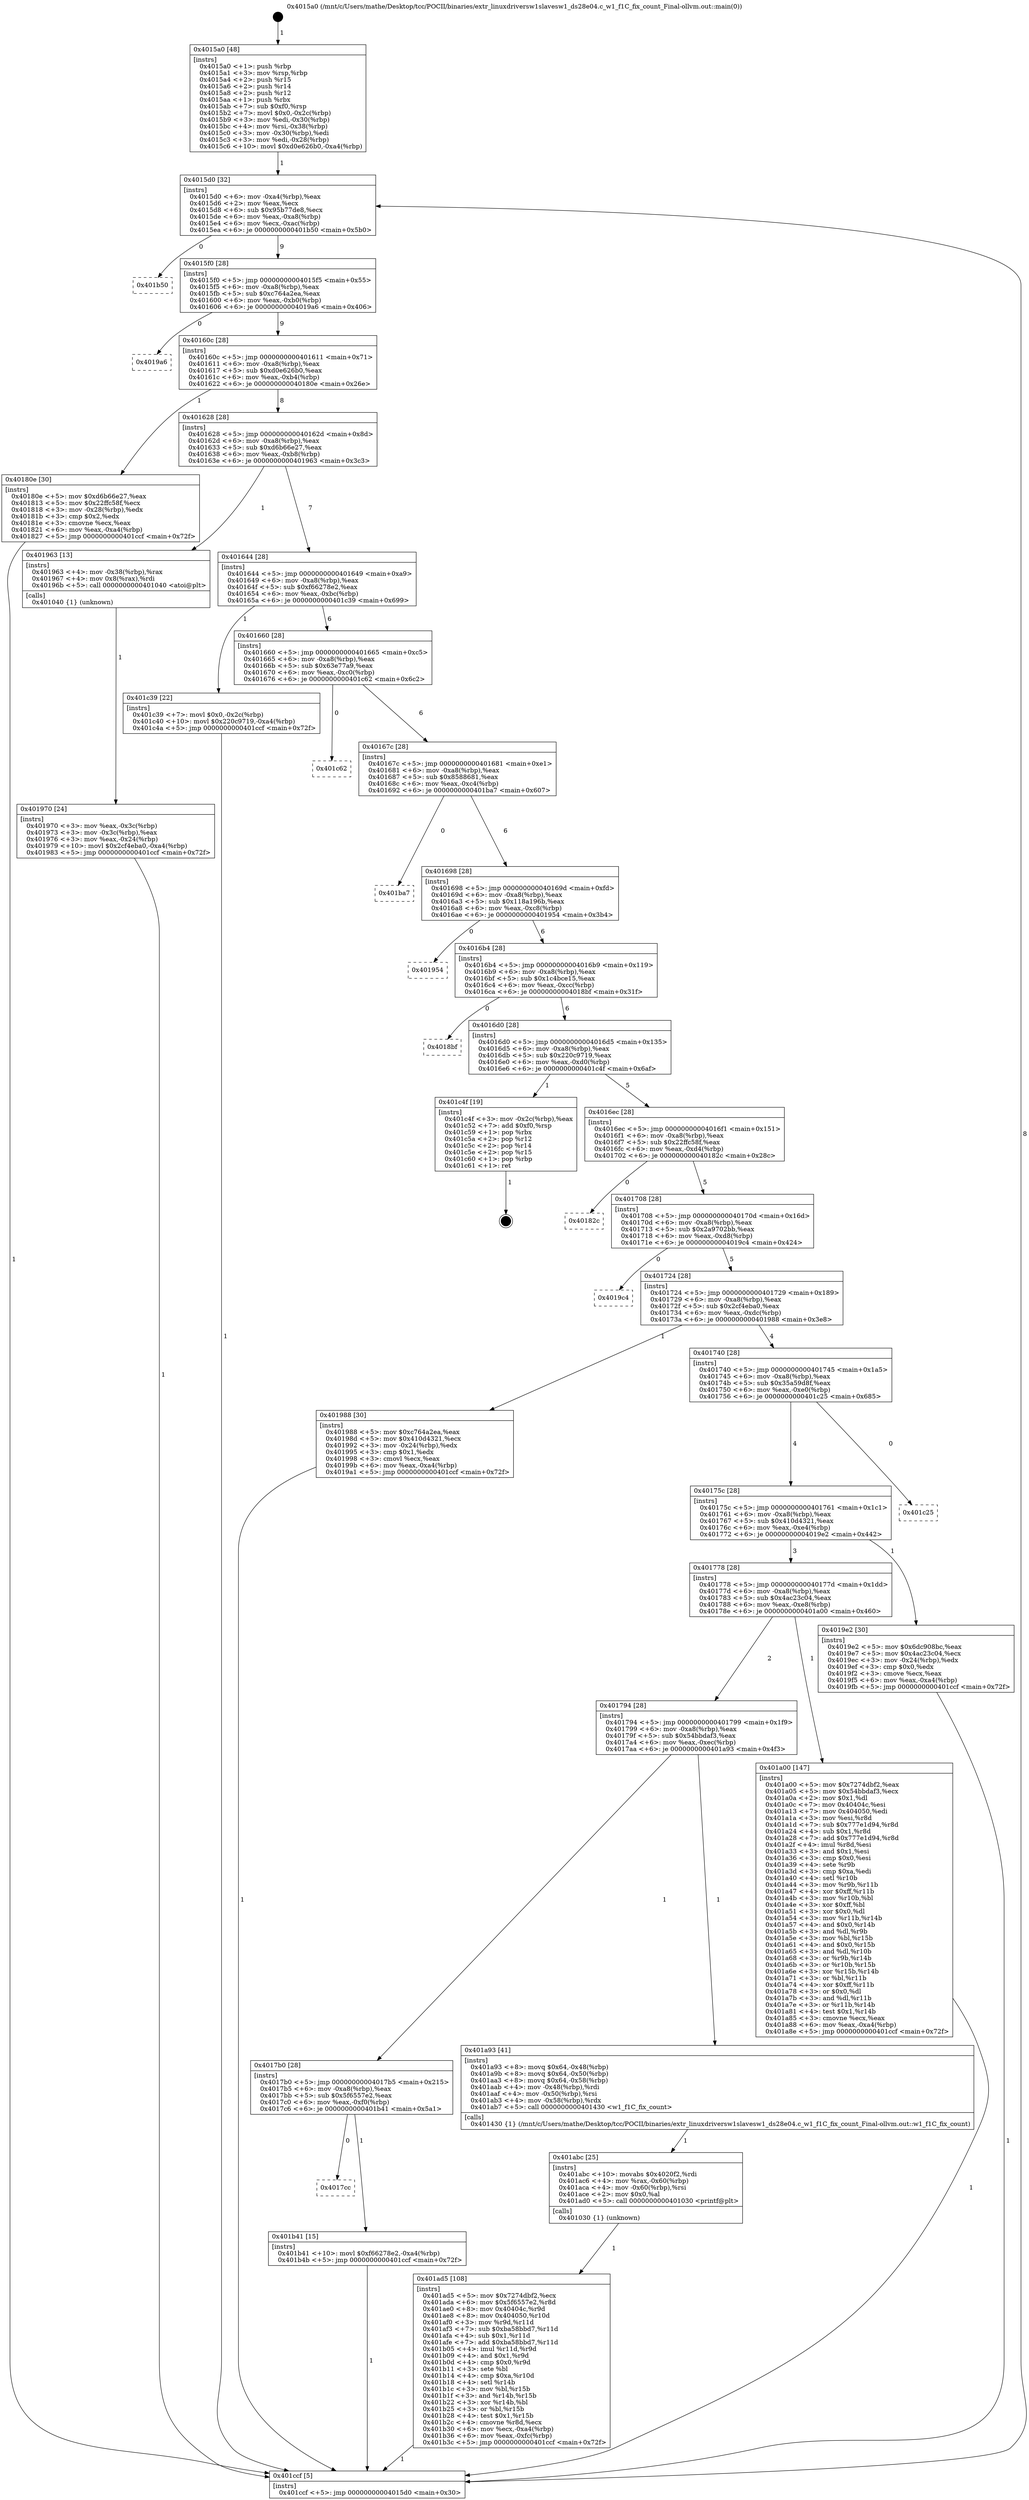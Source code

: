 digraph "0x4015a0" {
  label = "0x4015a0 (/mnt/c/Users/mathe/Desktop/tcc/POCII/binaries/extr_linuxdriversw1slavesw1_ds28e04.c_w1_f1C_fix_count_Final-ollvm.out::main(0))"
  labelloc = "t"
  node[shape=record]

  Entry [label="",width=0.3,height=0.3,shape=circle,fillcolor=black,style=filled]
  "0x4015d0" [label="{
     0x4015d0 [32]\l
     | [instrs]\l
     &nbsp;&nbsp;0x4015d0 \<+6\>: mov -0xa4(%rbp),%eax\l
     &nbsp;&nbsp;0x4015d6 \<+2\>: mov %eax,%ecx\l
     &nbsp;&nbsp;0x4015d8 \<+6\>: sub $0x95b77de8,%ecx\l
     &nbsp;&nbsp;0x4015de \<+6\>: mov %eax,-0xa8(%rbp)\l
     &nbsp;&nbsp;0x4015e4 \<+6\>: mov %ecx,-0xac(%rbp)\l
     &nbsp;&nbsp;0x4015ea \<+6\>: je 0000000000401b50 \<main+0x5b0\>\l
  }"]
  "0x401b50" [label="{
     0x401b50\l
  }", style=dashed]
  "0x4015f0" [label="{
     0x4015f0 [28]\l
     | [instrs]\l
     &nbsp;&nbsp;0x4015f0 \<+5\>: jmp 00000000004015f5 \<main+0x55\>\l
     &nbsp;&nbsp;0x4015f5 \<+6\>: mov -0xa8(%rbp),%eax\l
     &nbsp;&nbsp;0x4015fb \<+5\>: sub $0xc764a2ea,%eax\l
     &nbsp;&nbsp;0x401600 \<+6\>: mov %eax,-0xb0(%rbp)\l
     &nbsp;&nbsp;0x401606 \<+6\>: je 00000000004019a6 \<main+0x406\>\l
  }"]
  Exit [label="",width=0.3,height=0.3,shape=circle,fillcolor=black,style=filled,peripheries=2]
  "0x4019a6" [label="{
     0x4019a6\l
  }", style=dashed]
  "0x40160c" [label="{
     0x40160c [28]\l
     | [instrs]\l
     &nbsp;&nbsp;0x40160c \<+5\>: jmp 0000000000401611 \<main+0x71\>\l
     &nbsp;&nbsp;0x401611 \<+6\>: mov -0xa8(%rbp),%eax\l
     &nbsp;&nbsp;0x401617 \<+5\>: sub $0xd0e626b0,%eax\l
     &nbsp;&nbsp;0x40161c \<+6\>: mov %eax,-0xb4(%rbp)\l
     &nbsp;&nbsp;0x401622 \<+6\>: je 000000000040180e \<main+0x26e\>\l
  }"]
  "0x4017cc" [label="{
     0x4017cc\l
  }", style=dashed]
  "0x40180e" [label="{
     0x40180e [30]\l
     | [instrs]\l
     &nbsp;&nbsp;0x40180e \<+5\>: mov $0xd6b66e27,%eax\l
     &nbsp;&nbsp;0x401813 \<+5\>: mov $0x22ffc58f,%ecx\l
     &nbsp;&nbsp;0x401818 \<+3\>: mov -0x28(%rbp),%edx\l
     &nbsp;&nbsp;0x40181b \<+3\>: cmp $0x2,%edx\l
     &nbsp;&nbsp;0x40181e \<+3\>: cmovne %ecx,%eax\l
     &nbsp;&nbsp;0x401821 \<+6\>: mov %eax,-0xa4(%rbp)\l
     &nbsp;&nbsp;0x401827 \<+5\>: jmp 0000000000401ccf \<main+0x72f\>\l
  }"]
  "0x401628" [label="{
     0x401628 [28]\l
     | [instrs]\l
     &nbsp;&nbsp;0x401628 \<+5\>: jmp 000000000040162d \<main+0x8d\>\l
     &nbsp;&nbsp;0x40162d \<+6\>: mov -0xa8(%rbp),%eax\l
     &nbsp;&nbsp;0x401633 \<+5\>: sub $0xd6b66e27,%eax\l
     &nbsp;&nbsp;0x401638 \<+6\>: mov %eax,-0xb8(%rbp)\l
     &nbsp;&nbsp;0x40163e \<+6\>: je 0000000000401963 \<main+0x3c3\>\l
  }"]
  "0x401ccf" [label="{
     0x401ccf [5]\l
     | [instrs]\l
     &nbsp;&nbsp;0x401ccf \<+5\>: jmp 00000000004015d0 \<main+0x30\>\l
  }"]
  "0x4015a0" [label="{
     0x4015a0 [48]\l
     | [instrs]\l
     &nbsp;&nbsp;0x4015a0 \<+1\>: push %rbp\l
     &nbsp;&nbsp;0x4015a1 \<+3\>: mov %rsp,%rbp\l
     &nbsp;&nbsp;0x4015a4 \<+2\>: push %r15\l
     &nbsp;&nbsp;0x4015a6 \<+2\>: push %r14\l
     &nbsp;&nbsp;0x4015a8 \<+2\>: push %r12\l
     &nbsp;&nbsp;0x4015aa \<+1\>: push %rbx\l
     &nbsp;&nbsp;0x4015ab \<+7\>: sub $0xf0,%rsp\l
     &nbsp;&nbsp;0x4015b2 \<+7\>: movl $0x0,-0x2c(%rbp)\l
     &nbsp;&nbsp;0x4015b9 \<+3\>: mov %edi,-0x30(%rbp)\l
     &nbsp;&nbsp;0x4015bc \<+4\>: mov %rsi,-0x38(%rbp)\l
     &nbsp;&nbsp;0x4015c0 \<+3\>: mov -0x30(%rbp),%edi\l
     &nbsp;&nbsp;0x4015c3 \<+3\>: mov %edi,-0x28(%rbp)\l
     &nbsp;&nbsp;0x4015c6 \<+10\>: movl $0xd0e626b0,-0xa4(%rbp)\l
  }"]
  "0x401b41" [label="{
     0x401b41 [15]\l
     | [instrs]\l
     &nbsp;&nbsp;0x401b41 \<+10\>: movl $0xf66278e2,-0xa4(%rbp)\l
     &nbsp;&nbsp;0x401b4b \<+5\>: jmp 0000000000401ccf \<main+0x72f\>\l
  }"]
  "0x401963" [label="{
     0x401963 [13]\l
     | [instrs]\l
     &nbsp;&nbsp;0x401963 \<+4\>: mov -0x38(%rbp),%rax\l
     &nbsp;&nbsp;0x401967 \<+4\>: mov 0x8(%rax),%rdi\l
     &nbsp;&nbsp;0x40196b \<+5\>: call 0000000000401040 \<atoi@plt\>\l
     | [calls]\l
     &nbsp;&nbsp;0x401040 \{1\} (unknown)\l
  }"]
  "0x401644" [label="{
     0x401644 [28]\l
     | [instrs]\l
     &nbsp;&nbsp;0x401644 \<+5\>: jmp 0000000000401649 \<main+0xa9\>\l
     &nbsp;&nbsp;0x401649 \<+6\>: mov -0xa8(%rbp),%eax\l
     &nbsp;&nbsp;0x40164f \<+5\>: sub $0xf66278e2,%eax\l
     &nbsp;&nbsp;0x401654 \<+6\>: mov %eax,-0xbc(%rbp)\l
     &nbsp;&nbsp;0x40165a \<+6\>: je 0000000000401c39 \<main+0x699\>\l
  }"]
  "0x401970" [label="{
     0x401970 [24]\l
     | [instrs]\l
     &nbsp;&nbsp;0x401970 \<+3\>: mov %eax,-0x3c(%rbp)\l
     &nbsp;&nbsp;0x401973 \<+3\>: mov -0x3c(%rbp),%eax\l
     &nbsp;&nbsp;0x401976 \<+3\>: mov %eax,-0x24(%rbp)\l
     &nbsp;&nbsp;0x401979 \<+10\>: movl $0x2cf4eba0,-0xa4(%rbp)\l
     &nbsp;&nbsp;0x401983 \<+5\>: jmp 0000000000401ccf \<main+0x72f\>\l
  }"]
  "0x401ad5" [label="{
     0x401ad5 [108]\l
     | [instrs]\l
     &nbsp;&nbsp;0x401ad5 \<+5\>: mov $0x7274dbf2,%ecx\l
     &nbsp;&nbsp;0x401ada \<+6\>: mov $0x5f6557e2,%r8d\l
     &nbsp;&nbsp;0x401ae0 \<+8\>: mov 0x40404c,%r9d\l
     &nbsp;&nbsp;0x401ae8 \<+8\>: mov 0x404050,%r10d\l
     &nbsp;&nbsp;0x401af0 \<+3\>: mov %r9d,%r11d\l
     &nbsp;&nbsp;0x401af3 \<+7\>: sub $0xba58bbd7,%r11d\l
     &nbsp;&nbsp;0x401afa \<+4\>: sub $0x1,%r11d\l
     &nbsp;&nbsp;0x401afe \<+7\>: add $0xba58bbd7,%r11d\l
     &nbsp;&nbsp;0x401b05 \<+4\>: imul %r11d,%r9d\l
     &nbsp;&nbsp;0x401b09 \<+4\>: and $0x1,%r9d\l
     &nbsp;&nbsp;0x401b0d \<+4\>: cmp $0x0,%r9d\l
     &nbsp;&nbsp;0x401b11 \<+3\>: sete %bl\l
     &nbsp;&nbsp;0x401b14 \<+4\>: cmp $0xa,%r10d\l
     &nbsp;&nbsp;0x401b18 \<+4\>: setl %r14b\l
     &nbsp;&nbsp;0x401b1c \<+3\>: mov %bl,%r15b\l
     &nbsp;&nbsp;0x401b1f \<+3\>: and %r14b,%r15b\l
     &nbsp;&nbsp;0x401b22 \<+3\>: xor %r14b,%bl\l
     &nbsp;&nbsp;0x401b25 \<+3\>: or %bl,%r15b\l
     &nbsp;&nbsp;0x401b28 \<+4\>: test $0x1,%r15b\l
     &nbsp;&nbsp;0x401b2c \<+4\>: cmovne %r8d,%ecx\l
     &nbsp;&nbsp;0x401b30 \<+6\>: mov %ecx,-0xa4(%rbp)\l
     &nbsp;&nbsp;0x401b36 \<+6\>: mov %eax,-0xfc(%rbp)\l
     &nbsp;&nbsp;0x401b3c \<+5\>: jmp 0000000000401ccf \<main+0x72f\>\l
  }"]
  "0x401c39" [label="{
     0x401c39 [22]\l
     | [instrs]\l
     &nbsp;&nbsp;0x401c39 \<+7\>: movl $0x0,-0x2c(%rbp)\l
     &nbsp;&nbsp;0x401c40 \<+10\>: movl $0x220c9719,-0xa4(%rbp)\l
     &nbsp;&nbsp;0x401c4a \<+5\>: jmp 0000000000401ccf \<main+0x72f\>\l
  }"]
  "0x401660" [label="{
     0x401660 [28]\l
     | [instrs]\l
     &nbsp;&nbsp;0x401660 \<+5\>: jmp 0000000000401665 \<main+0xc5\>\l
     &nbsp;&nbsp;0x401665 \<+6\>: mov -0xa8(%rbp),%eax\l
     &nbsp;&nbsp;0x40166b \<+5\>: sub $0x63e77a9,%eax\l
     &nbsp;&nbsp;0x401670 \<+6\>: mov %eax,-0xc0(%rbp)\l
     &nbsp;&nbsp;0x401676 \<+6\>: je 0000000000401c62 \<main+0x6c2\>\l
  }"]
  "0x401abc" [label="{
     0x401abc [25]\l
     | [instrs]\l
     &nbsp;&nbsp;0x401abc \<+10\>: movabs $0x4020f2,%rdi\l
     &nbsp;&nbsp;0x401ac6 \<+4\>: mov %rax,-0x60(%rbp)\l
     &nbsp;&nbsp;0x401aca \<+4\>: mov -0x60(%rbp),%rsi\l
     &nbsp;&nbsp;0x401ace \<+2\>: mov $0x0,%al\l
     &nbsp;&nbsp;0x401ad0 \<+5\>: call 0000000000401030 \<printf@plt\>\l
     | [calls]\l
     &nbsp;&nbsp;0x401030 \{1\} (unknown)\l
  }"]
  "0x401c62" [label="{
     0x401c62\l
  }", style=dashed]
  "0x40167c" [label="{
     0x40167c [28]\l
     | [instrs]\l
     &nbsp;&nbsp;0x40167c \<+5\>: jmp 0000000000401681 \<main+0xe1\>\l
     &nbsp;&nbsp;0x401681 \<+6\>: mov -0xa8(%rbp),%eax\l
     &nbsp;&nbsp;0x401687 \<+5\>: sub $0x8588681,%eax\l
     &nbsp;&nbsp;0x40168c \<+6\>: mov %eax,-0xc4(%rbp)\l
     &nbsp;&nbsp;0x401692 \<+6\>: je 0000000000401ba7 \<main+0x607\>\l
  }"]
  "0x4017b0" [label="{
     0x4017b0 [28]\l
     | [instrs]\l
     &nbsp;&nbsp;0x4017b0 \<+5\>: jmp 00000000004017b5 \<main+0x215\>\l
     &nbsp;&nbsp;0x4017b5 \<+6\>: mov -0xa8(%rbp),%eax\l
     &nbsp;&nbsp;0x4017bb \<+5\>: sub $0x5f6557e2,%eax\l
     &nbsp;&nbsp;0x4017c0 \<+6\>: mov %eax,-0xf0(%rbp)\l
     &nbsp;&nbsp;0x4017c6 \<+6\>: je 0000000000401b41 \<main+0x5a1\>\l
  }"]
  "0x401ba7" [label="{
     0x401ba7\l
  }", style=dashed]
  "0x401698" [label="{
     0x401698 [28]\l
     | [instrs]\l
     &nbsp;&nbsp;0x401698 \<+5\>: jmp 000000000040169d \<main+0xfd\>\l
     &nbsp;&nbsp;0x40169d \<+6\>: mov -0xa8(%rbp),%eax\l
     &nbsp;&nbsp;0x4016a3 \<+5\>: sub $0x118a196b,%eax\l
     &nbsp;&nbsp;0x4016a8 \<+6\>: mov %eax,-0xc8(%rbp)\l
     &nbsp;&nbsp;0x4016ae \<+6\>: je 0000000000401954 \<main+0x3b4\>\l
  }"]
  "0x401a93" [label="{
     0x401a93 [41]\l
     | [instrs]\l
     &nbsp;&nbsp;0x401a93 \<+8\>: movq $0x64,-0x48(%rbp)\l
     &nbsp;&nbsp;0x401a9b \<+8\>: movq $0x64,-0x50(%rbp)\l
     &nbsp;&nbsp;0x401aa3 \<+8\>: movq $0x64,-0x58(%rbp)\l
     &nbsp;&nbsp;0x401aab \<+4\>: mov -0x48(%rbp),%rdi\l
     &nbsp;&nbsp;0x401aaf \<+4\>: mov -0x50(%rbp),%rsi\l
     &nbsp;&nbsp;0x401ab3 \<+4\>: mov -0x58(%rbp),%rdx\l
     &nbsp;&nbsp;0x401ab7 \<+5\>: call 0000000000401430 \<w1_f1C_fix_count\>\l
     | [calls]\l
     &nbsp;&nbsp;0x401430 \{1\} (/mnt/c/Users/mathe/Desktop/tcc/POCII/binaries/extr_linuxdriversw1slavesw1_ds28e04.c_w1_f1C_fix_count_Final-ollvm.out::w1_f1C_fix_count)\l
  }"]
  "0x401954" [label="{
     0x401954\l
  }", style=dashed]
  "0x4016b4" [label="{
     0x4016b4 [28]\l
     | [instrs]\l
     &nbsp;&nbsp;0x4016b4 \<+5\>: jmp 00000000004016b9 \<main+0x119\>\l
     &nbsp;&nbsp;0x4016b9 \<+6\>: mov -0xa8(%rbp),%eax\l
     &nbsp;&nbsp;0x4016bf \<+5\>: sub $0x1c4bce15,%eax\l
     &nbsp;&nbsp;0x4016c4 \<+6\>: mov %eax,-0xcc(%rbp)\l
     &nbsp;&nbsp;0x4016ca \<+6\>: je 00000000004018bf \<main+0x31f\>\l
  }"]
  "0x401794" [label="{
     0x401794 [28]\l
     | [instrs]\l
     &nbsp;&nbsp;0x401794 \<+5\>: jmp 0000000000401799 \<main+0x1f9\>\l
     &nbsp;&nbsp;0x401799 \<+6\>: mov -0xa8(%rbp),%eax\l
     &nbsp;&nbsp;0x40179f \<+5\>: sub $0x54bbdaf3,%eax\l
     &nbsp;&nbsp;0x4017a4 \<+6\>: mov %eax,-0xec(%rbp)\l
     &nbsp;&nbsp;0x4017aa \<+6\>: je 0000000000401a93 \<main+0x4f3\>\l
  }"]
  "0x4018bf" [label="{
     0x4018bf\l
  }", style=dashed]
  "0x4016d0" [label="{
     0x4016d0 [28]\l
     | [instrs]\l
     &nbsp;&nbsp;0x4016d0 \<+5\>: jmp 00000000004016d5 \<main+0x135\>\l
     &nbsp;&nbsp;0x4016d5 \<+6\>: mov -0xa8(%rbp),%eax\l
     &nbsp;&nbsp;0x4016db \<+5\>: sub $0x220c9719,%eax\l
     &nbsp;&nbsp;0x4016e0 \<+6\>: mov %eax,-0xd0(%rbp)\l
     &nbsp;&nbsp;0x4016e6 \<+6\>: je 0000000000401c4f \<main+0x6af\>\l
  }"]
  "0x401a00" [label="{
     0x401a00 [147]\l
     | [instrs]\l
     &nbsp;&nbsp;0x401a00 \<+5\>: mov $0x7274dbf2,%eax\l
     &nbsp;&nbsp;0x401a05 \<+5\>: mov $0x54bbdaf3,%ecx\l
     &nbsp;&nbsp;0x401a0a \<+2\>: mov $0x1,%dl\l
     &nbsp;&nbsp;0x401a0c \<+7\>: mov 0x40404c,%esi\l
     &nbsp;&nbsp;0x401a13 \<+7\>: mov 0x404050,%edi\l
     &nbsp;&nbsp;0x401a1a \<+3\>: mov %esi,%r8d\l
     &nbsp;&nbsp;0x401a1d \<+7\>: sub $0x777e1d94,%r8d\l
     &nbsp;&nbsp;0x401a24 \<+4\>: sub $0x1,%r8d\l
     &nbsp;&nbsp;0x401a28 \<+7\>: add $0x777e1d94,%r8d\l
     &nbsp;&nbsp;0x401a2f \<+4\>: imul %r8d,%esi\l
     &nbsp;&nbsp;0x401a33 \<+3\>: and $0x1,%esi\l
     &nbsp;&nbsp;0x401a36 \<+3\>: cmp $0x0,%esi\l
     &nbsp;&nbsp;0x401a39 \<+4\>: sete %r9b\l
     &nbsp;&nbsp;0x401a3d \<+3\>: cmp $0xa,%edi\l
     &nbsp;&nbsp;0x401a40 \<+4\>: setl %r10b\l
     &nbsp;&nbsp;0x401a44 \<+3\>: mov %r9b,%r11b\l
     &nbsp;&nbsp;0x401a47 \<+4\>: xor $0xff,%r11b\l
     &nbsp;&nbsp;0x401a4b \<+3\>: mov %r10b,%bl\l
     &nbsp;&nbsp;0x401a4e \<+3\>: xor $0xff,%bl\l
     &nbsp;&nbsp;0x401a51 \<+3\>: xor $0x0,%dl\l
     &nbsp;&nbsp;0x401a54 \<+3\>: mov %r11b,%r14b\l
     &nbsp;&nbsp;0x401a57 \<+4\>: and $0x0,%r14b\l
     &nbsp;&nbsp;0x401a5b \<+3\>: and %dl,%r9b\l
     &nbsp;&nbsp;0x401a5e \<+3\>: mov %bl,%r15b\l
     &nbsp;&nbsp;0x401a61 \<+4\>: and $0x0,%r15b\l
     &nbsp;&nbsp;0x401a65 \<+3\>: and %dl,%r10b\l
     &nbsp;&nbsp;0x401a68 \<+3\>: or %r9b,%r14b\l
     &nbsp;&nbsp;0x401a6b \<+3\>: or %r10b,%r15b\l
     &nbsp;&nbsp;0x401a6e \<+3\>: xor %r15b,%r14b\l
     &nbsp;&nbsp;0x401a71 \<+3\>: or %bl,%r11b\l
     &nbsp;&nbsp;0x401a74 \<+4\>: xor $0xff,%r11b\l
     &nbsp;&nbsp;0x401a78 \<+3\>: or $0x0,%dl\l
     &nbsp;&nbsp;0x401a7b \<+3\>: and %dl,%r11b\l
     &nbsp;&nbsp;0x401a7e \<+3\>: or %r11b,%r14b\l
     &nbsp;&nbsp;0x401a81 \<+4\>: test $0x1,%r14b\l
     &nbsp;&nbsp;0x401a85 \<+3\>: cmovne %ecx,%eax\l
     &nbsp;&nbsp;0x401a88 \<+6\>: mov %eax,-0xa4(%rbp)\l
     &nbsp;&nbsp;0x401a8e \<+5\>: jmp 0000000000401ccf \<main+0x72f\>\l
  }"]
  "0x401c4f" [label="{
     0x401c4f [19]\l
     | [instrs]\l
     &nbsp;&nbsp;0x401c4f \<+3\>: mov -0x2c(%rbp),%eax\l
     &nbsp;&nbsp;0x401c52 \<+7\>: add $0xf0,%rsp\l
     &nbsp;&nbsp;0x401c59 \<+1\>: pop %rbx\l
     &nbsp;&nbsp;0x401c5a \<+2\>: pop %r12\l
     &nbsp;&nbsp;0x401c5c \<+2\>: pop %r14\l
     &nbsp;&nbsp;0x401c5e \<+2\>: pop %r15\l
     &nbsp;&nbsp;0x401c60 \<+1\>: pop %rbp\l
     &nbsp;&nbsp;0x401c61 \<+1\>: ret\l
  }"]
  "0x4016ec" [label="{
     0x4016ec [28]\l
     | [instrs]\l
     &nbsp;&nbsp;0x4016ec \<+5\>: jmp 00000000004016f1 \<main+0x151\>\l
     &nbsp;&nbsp;0x4016f1 \<+6\>: mov -0xa8(%rbp),%eax\l
     &nbsp;&nbsp;0x4016f7 \<+5\>: sub $0x22ffc58f,%eax\l
     &nbsp;&nbsp;0x4016fc \<+6\>: mov %eax,-0xd4(%rbp)\l
     &nbsp;&nbsp;0x401702 \<+6\>: je 000000000040182c \<main+0x28c\>\l
  }"]
  "0x401778" [label="{
     0x401778 [28]\l
     | [instrs]\l
     &nbsp;&nbsp;0x401778 \<+5\>: jmp 000000000040177d \<main+0x1dd\>\l
     &nbsp;&nbsp;0x40177d \<+6\>: mov -0xa8(%rbp),%eax\l
     &nbsp;&nbsp;0x401783 \<+5\>: sub $0x4ac23c04,%eax\l
     &nbsp;&nbsp;0x401788 \<+6\>: mov %eax,-0xe8(%rbp)\l
     &nbsp;&nbsp;0x40178e \<+6\>: je 0000000000401a00 \<main+0x460\>\l
  }"]
  "0x40182c" [label="{
     0x40182c\l
  }", style=dashed]
  "0x401708" [label="{
     0x401708 [28]\l
     | [instrs]\l
     &nbsp;&nbsp;0x401708 \<+5\>: jmp 000000000040170d \<main+0x16d\>\l
     &nbsp;&nbsp;0x40170d \<+6\>: mov -0xa8(%rbp),%eax\l
     &nbsp;&nbsp;0x401713 \<+5\>: sub $0x2a9702bb,%eax\l
     &nbsp;&nbsp;0x401718 \<+6\>: mov %eax,-0xd8(%rbp)\l
     &nbsp;&nbsp;0x40171e \<+6\>: je 00000000004019c4 \<main+0x424\>\l
  }"]
  "0x4019e2" [label="{
     0x4019e2 [30]\l
     | [instrs]\l
     &nbsp;&nbsp;0x4019e2 \<+5\>: mov $0x6dc908bc,%eax\l
     &nbsp;&nbsp;0x4019e7 \<+5\>: mov $0x4ac23c04,%ecx\l
     &nbsp;&nbsp;0x4019ec \<+3\>: mov -0x24(%rbp),%edx\l
     &nbsp;&nbsp;0x4019ef \<+3\>: cmp $0x0,%edx\l
     &nbsp;&nbsp;0x4019f2 \<+3\>: cmove %ecx,%eax\l
     &nbsp;&nbsp;0x4019f5 \<+6\>: mov %eax,-0xa4(%rbp)\l
     &nbsp;&nbsp;0x4019fb \<+5\>: jmp 0000000000401ccf \<main+0x72f\>\l
  }"]
  "0x4019c4" [label="{
     0x4019c4\l
  }", style=dashed]
  "0x401724" [label="{
     0x401724 [28]\l
     | [instrs]\l
     &nbsp;&nbsp;0x401724 \<+5\>: jmp 0000000000401729 \<main+0x189\>\l
     &nbsp;&nbsp;0x401729 \<+6\>: mov -0xa8(%rbp),%eax\l
     &nbsp;&nbsp;0x40172f \<+5\>: sub $0x2cf4eba0,%eax\l
     &nbsp;&nbsp;0x401734 \<+6\>: mov %eax,-0xdc(%rbp)\l
     &nbsp;&nbsp;0x40173a \<+6\>: je 0000000000401988 \<main+0x3e8\>\l
  }"]
  "0x40175c" [label="{
     0x40175c [28]\l
     | [instrs]\l
     &nbsp;&nbsp;0x40175c \<+5\>: jmp 0000000000401761 \<main+0x1c1\>\l
     &nbsp;&nbsp;0x401761 \<+6\>: mov -0xa8(%rbp),%eax\l
     &nbsp;&nbsp;0x401767 \<+5\>: sub $0x410d4321,%eax\l
     &nbsp;&nbsp;0x40176c \<+6\>: mov %eax,-0xe4(%rbp)\l
     &nbsp;&nbsp;0x401772 \<+6\>: je 00000000004019e2 \<main+0x442\>\l
  }"]
  "0x401988" [label="{
     0x401988 [30]\l
     | [instrs]\l
     &nbsp;&nbsp;0x401988 \<+5\>: mov $0xc764a2ea,%eax\l
     &nbsp;&nbsp;0x40198d \<+5\>: mov $0x410d4321,%ecx\l
     &nbsp;&nbsp;0x401992 \<+3\>: mov -0x24(%rbp),%edx\l
     &nbsp;&nbsp;0x401995 \<+3\>: cmp $0x1,%edx\l
     &nbsp;&nbsp;0x401998 \<+3\>: cmovl %ecx,%eax\l
     &nbsp;&nbsp;0x40199b \<+6\>: mov %eax,-0xa4(%rbp)\l
     &nbsp;&nbsp;0x4019a1 \<+5\>: jmp 0000000000401ccf \<main+0x72f\>\l
  }"]
  "0x401740" [label="{
     0x401740 [28]\l
     | [instrs]\l
     &nbsp;&nbsp;0x401740 \<+5\>: jmp 0000000000401745 \<main+0x1a5\>\l
     &nbsp;&nbsp;0x401745 \<+6\>: mov -0xa8(%rbp),%eax\l
     &nbsp;&nbsp;0x40174b \<+5\>: sub $0x35a59d8f,%eax\l
     &nbsp;&nbsp;0x401750 \<+6\>: mov %eax,-0xe0(%rbp)\l
     &nbsp;&nbsp;0x401756 \<+6\>: je 0000000000401c25 \<main+0x685\>\l
  }"]
  "0x401c25" [label="{
     0x401c25\l
  }", style=dashed]
  Entry -> "0x4015a0" [label=" 1"]
  "0x4015d0" -> "0x401b50" [label=" 0"]
  "0x4015d0" -> "0x4015f0" [label=" 9"]
  "0x401c4f" -> Exit [label=" 1"]
  "0x4015f0" -> "0x4019a6" [label=" 0"]
  "0x4015f0" -> "0x40160c" [label=" 9"]
  "0x401c39" -> "0x401ccf" [label=" 1"]
  "0x40160c" -> "0x40180e" [label=" 1"]
  "0x40160c" -> "0x401628" [label=" 8"]
  "0x40180e" -> "0x401ccf" [label=" 1"]
  "0x4015a0" -> "0x4015d0" [label=" 1"]
  "0x401ccf" -> "0x4015d0" [label=" 8"]
  "0x401b41" -> "0x401ccf" [label=" 1"]
  "0x401628" -> "0x401963" [label=" 1"]
  "0x401628" -> "0x401644" [label=" 7"]
  "0x401963" -> "0x401970" [label=" 1"]
  "0x401970" -> "0x401ccf" [label=" 1"]
  "0x4017b0" -> "0x4017cc" [label=" 0"]
  "0x401644" -> "0x401c39" [label=" 1"]
  "0x401644" -> "0x401660" [label=" 6"]
  "0x4017b0" -> "0x401b41" [label=" 1"]
  "0x401660" -> "0x401c62" [label=" 0"]
  "0x401660" -> "0x40167c" [label=" 6"]
  "0x401ad5" -> "0x401ccf" [label=" 1"]
  "0x40167c" -> "0x401ba7" [label=" 0"]
  "0x40167c" -> "0x401698" [label=" 6"]
  "0x401abc" -> "0x401ad5" [label=" 1"]
  "0x401698" -> "0x401954" [label=" 0"]
  "0x401698" -> "0x4016b4" [label=" 6"]
  "0x401a93" -> "0x401abc" [label=" 1"]
  "0x4016b4" -> "0x4018bf" [label=" 0"]
  "0x4016b4" -> "0x4016d0" [label=" 6"]
  "0x401794" -> "0x401a93" [label=" 1"]
  "0x4016d0" -> "0x401c4f" [label=" 1"]
  "0x4016d0" -> "0x4016ec" [label=" 5"]
  "0x401794" -> "0x4017b0" [label=" 1"]
  "0x4016ec" -> "0x40182c" [label=" 0"]
  "0x4016ec" -> "0x401708" [label=" 5"]
  "0x401778" -> "0x401794" [label=" 2"]
  "0x401708" -> "0x4019c4" [label=" 0"]
  "0x401708" -> "0x401724" [label=" 5"]
  "0x401778" -> "0x401a00" [label=" 1"]
  "0x401724" -> "0x401988" [label=" 1"]
  "0x401724" -> "0x401740" [label=" 4"]
  "0x401988" -> "0x401ccf" [label=" 1"]
  "0x4019e2" -> "0x401ccf" [label=" 1"]
  "0x401740" -> "0x401c25" [label=" 0"]
  "0x401740" -> "0x40175c" [label=" 4"]
  "0x401a00" -> "0x401ccf" [label=" 1"]
  "0x40175c" -> "0x4019e2" [label=" 1"]
  "0x40175c" -> "0x401778" [label=" 3"]
}
